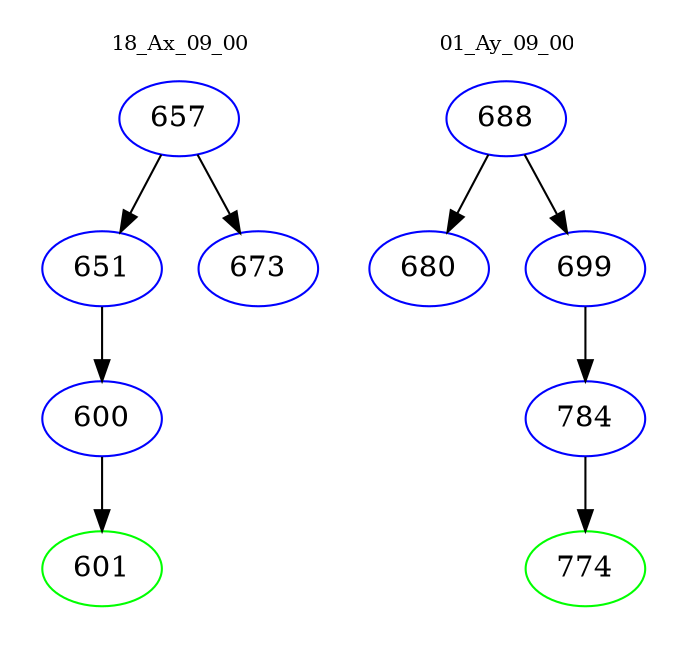 digraph{
subgraph cluster_0 {
color = white
label = "18_Ax_09_00";
fontsize=10;
T0_657 [label="657", color="blue"]
T0_657 -> T0_651 [color="black"]
T0_651 [label="651", color="blue"]
T0_651 -> T0_600 [color="black"]
T0_600 [label="600", color="blue"]
T0_600 -> T0_601 [color="black"]
T0_601 [label="601", color="green"]
T0_657 -> T0_673 [color="black"]
T0_673 [label="673", color="blue"]
}
subgraph cluster_1 {
color = white
label = "01_Ay_09_00";
fontsize=10;
T1_688 [label="688", color="blue"]
T1_688 -> T1_680 [color="black"]
T1_680 [label="680", color="blue"]
T1_688 -> T1_699 [color="black"]
T1_699 [label="699", color="blue"]
T1_699 -> T1_784 [color="black"]
T1_784 [label="784", color="blue"]
T1_784 -> T1_774 [color="black"]
T1_774 [label="774", color="green"]
}
}
